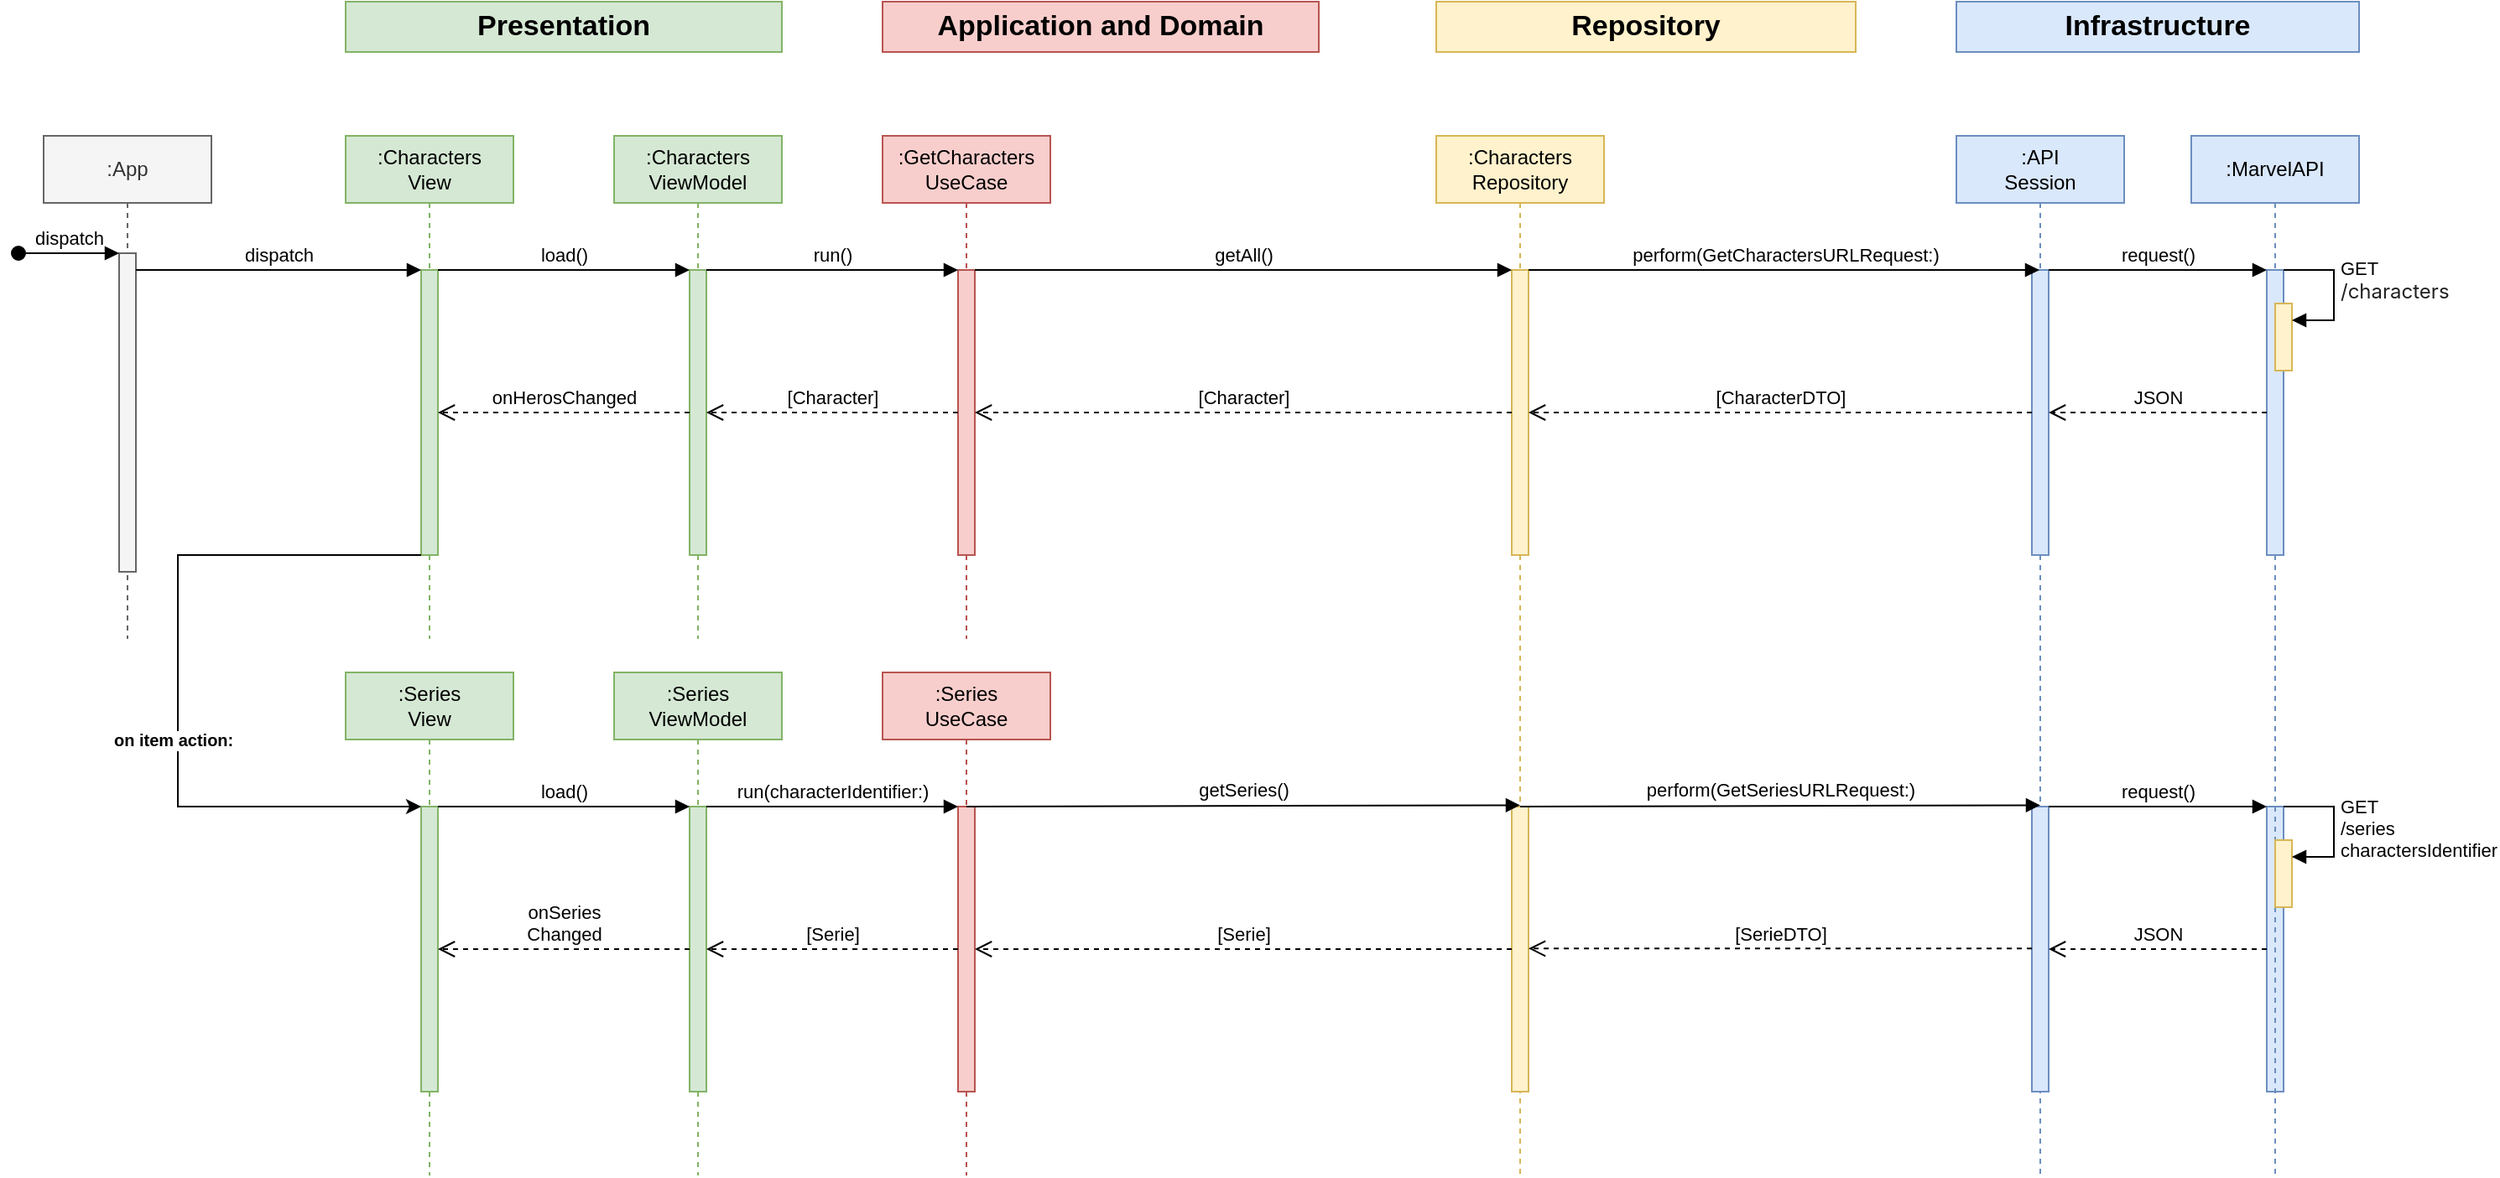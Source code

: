 <mxfile version="27.0.9">
  <diagram name="Page-1" id="2YBvvXClWsGukQMizWep">
    <mxGraphModel dx="2334" dy="923" grid="1" gridSize="10" guides="1" tooltips="1" connect="1" arrows="1" fold="1" page="1" pageScale="1" pageWidth="850" pageHeight="1100" math="0" shadow="0">
      <root>
        <mxCell id="0" />
        <mxCell id="1" parent="0" />
        <mxCell id="7nyoVktJoLN_UJLBlu4n-43" value="" style="html=1;points=[];perimeter=orthogonalPerimeter;outlineConnect=0;targetShapes=umlLifeline;portConstraint=eastwest;newEdgeStyle={&quot;edgeStyle&quot;:&quot;elbowEdgeStyle&quot;,&quot;elbow&quot;:&quot;vertical&quot;,&quot;curved&quot;:0,&quot;rounded&quot;:0};fillColor=#dae8fc;strokeColor=#6c8ebf;" vertex="1" parent="1">
          <mxGeometry x="525" y="520" width="10" height="170" as="geometry" />
        </mxCell>
        <mxCell id="aM9ryv3xv72pqoxQDRHE-1" value=":App" style="shape=umlLifeline;perimeter=lifelinePerimeter;whiteSpace=wrap;html=1;container=0;dropTarget=0;collapsible=0;recursiveResize=0;outlineConnect=0;portConstraint=eastwest;newEdgeStyle={&quot;edgeStyle&quot;:&quot;elbowEdgeStyle&quot;,&quot;elbow&quot;:&quot;vertical&quot;,&quot;curved&quot;:0,&quot;rounded&quot;:0};fillColor=#f5f5f5;fontColor=#333333;strokeColor=#666666;" parent="1" vertex="1">
          <mxGeometry x="-800" y="120" width="100" height="300" as="geometry" />
        </mxCell>
        <mxCell id="aM9ryv3xv72pqoxQDRHE-2" value="" style="html=1;points=[];perimeter=orthogonalPerimeter;outlineConnect=0;targetShapes=umlLifeline;portConstraint=eastwest;newEdgeStyle={&quot;edgeStyle&quot;:&quot;elbowEdgeStyle&quot;,&quot;elbow&quot;:&quot;vertical&quot;,&quot;curved&quot;:0,&quot;rounded&quot;:0};fillColor=#f5f5f5;fontColor=#333333;strokeColor=#666666;" parent="aM9ryv3xv72pqoxQDRHE-1" vertex="1">
          <mxGeometry x="45" y="70" width="10" height="190" as="geometry" />
        </mxCell>
        <mxCell id="aM9ryv3xv72pqoxQDRHE-3" value="dispatch" style="html=1;verticalAlign=bottom;startArrow=oval;endArrow=block;startSize=8;edgeStyle=elbowEdgeStyle;elbow=vertical;curved=0;rounded=0;" parent="aM9ryv3xv72pqoxQDRHE-1" target="aM9ryv3xv72pqoxQDRHE-2" edge="1">
          <mxGeometry relative="1" as="geometry">
            <mxPoint x="-15" y="70" as="sourcePoint" />
          </mxGeometry>
        </mxCell>
        <mxCell id="aM9ryv3xv72pqoxQDRHE-5" value=":Characters&lt;div&gt;View&lt;/div&gt;" style="shape=umlLifeline;perimeter=lifelinePerimeter;whiteSpace=wrap;html=1;container=0;dropTarget=0;collapsible=0;recursiveResize=0;outlineConnect=0;portConstraint=eastwest;newEdgeStyle={&quot;edgeStyle&quot;:&quot;elbowEdgeStyle&quot;,&quot;elbow&quot;:&quot;vertical&quot;,&quot;curved&quot;:0,&quot;rounded&quot;:0};fillColor=#d5e8d4;strokeColor=#82b366;" parent="1" vertex="1">
          <mxGeometry x="-620" y="120" width="100" height="300" as="geometry" />
        </mxCell>
        <mxCell id="aM9ryv3xv72pqoxQDRHE-6" value="" style="html=1;points=[];perimeter=orthogonalPerimeter;outlineConnect=0;targetShapes=umlLifeline;portConstraint=eastwest;newEdgeStyle={&quot;edgeStyle&quot;:&quot;elbowEdgeStyle&quot;,&quot;elbow&quot;:&quot;vertical&quot;,&quot;curved&quot;:0,&quot;rounded&quot;:0};fillColor=#d5e8d4;strokeColor=#82b366;" parent="aM9ryv3xv72pqoxQDRHE-5" vertex="1">
          <mxGeometry x="45" y="80" width="10" height="170" as="geometry" />
        </mxCell>
        <mxCell id="aM9ryv3xv72pqoxQDRHE-7" value="dispatch" style="html=1;verticalAlign=bottom;endArrow=block;edgeStyle=elbowEdgeStyle;elbow=vertical;curved=0;rounded=0;" parent="1" source="aM9ryv3xv72pqoxQDRHE-2" target="aM9ryv3xv72pqoxQDRHE-6" edge="1">
          <mxGeometry relative="1" as="geometry">
            <mxPoint x="-645" y="210" as="sourcePoint" />
            <Array as="points">
              <mxPoint x="-660" y="200" />
            </Array>
          </mxGeometry>
        </mxCell>
        <mxCell id="7nyoVktJoLN_UJLBlu4n-1" value="Presentation" style="text;html=1;align=center;verticalAlign=middle;whiteSpace=wrap;rounded=0;fontSize=17;fontStyle=1;fillColor=#d5e8d4;strokeColor=#82b366;" vertex="1" parent="1">
          <mxGeometry x="-620" y="40" width="260" height="30" as="geometry" />
        </mxCell>
        <mxCell id="7nyoVktJoLN_UJLBlu4n-2" value="Application and Domain" style="text;html=1;align=center;verticalAlign=middle;whiteSpace=wrap;rounded=0;fontSize=17;fontStyle=1;fillColor=#f8cecc;strokeColor=#b85450;" vertex="1" parent="1">
          <mxGeometry x="-300" y="40" width="260" height="30" as="geometry" />
        </mxCell>
        <mxCell id="7nyoVktJoLN_UJLBlu4n-3" value="Repository" style="text;html=1;align=center;verticalAlign=middle;whiteSpace=wrap;rounded=0;fontSize=17;fontStyle=1;fillColor=#fff2cc;strokeColor=#d6b656;" vertex="1" parent="1">
          <mxGeometry x="30" y="40" width="250" height="30" as="geometry" />
        </mxCell>
        <mxCell id="7nyoVktJoLN_UJLBlu4n-4" value="Infrastructure" style="text;html=1;align=center;verticalAlign=middle;whiteSpace=wrap;rounded=0;fontSize=17;fontStyle=1;fillColor=#dae8fc;strokeColor=#6c8ebf;" vertex="1" parent="1">
          <mxGeometry x="340" y="40" width="240" height="30" as="geometry" />
        </mxCell>
        <mxCell id="7nyoVktJoLN_UJLBlu4n-5" value=":Characters&lt;div&gt;ViewModel&lt;/div&gt;" style="shape=umlLifeline;perimeter=lifelinePerimeter;whiteSpace=wrap;html=1;container=1;dropTarget=0;collapsible=0;recursiveResize=0;outlineConnect=0;portConstraint=eastwest;newEdgeStyle={&quot;edgeStyle&quot;:&quot;elbowEdgeStyle&quot;,&quot;elbow&quot;:&quot;vertical&quot;,&quot;curved&quot;:0,&quot;rounded&quot;:0};fillColor=#d5e8d4;strokeColor=#82b366;" vertex="1" parent="1">
          <mxGeometry x="-460" y="120" width="100" height="300" as="geometry" />
        </mxCell>
        <mxCell id="7nyoVktJoLN_UJLBlu4n-15" value="" style="html=1;points=[];perimeter=orthogonalPerimeter;outlineConnect=0;targetShapes=umlLifeline;portConstraint=eastwest;newEdgeStyle={&quot;edgeStyle&quot;:&quot;elbowEdgeStyle&quot;,&quot;elbow&quot;:&quot;vertical&quot;,&quot;curved&quot;:0,&quot;rounded&quot;:0};fillColor=#d5e8d4;strokeColor=#82b366;" vertex="1" parent="7nyoVktJoLN_UJLBlu4n-5">
          <mxGeometry x="45" y="80" width="10" height="170" as="geometry" />
        </mxCell>
        <mxCell id="7nyoVktJoLN_UJLBlu4n-6" value=":Characters&lt;div&gt;Repository&lt;/div&gt;" style="shape=umlLifeline;perimeter=lifelinePerimeter;whiteSpace=wrap;html=1;container=1;dropTarget=0;collapsible=0;recursiveResize=0;outlineConnect=0;portConstraint=eastwest;newEdgeStyle={&quot;edgeStyle&quot;:&quot;elbowEdgeStyle&quot;,&quot;elbow&quot;:&quot;vertical&quot;,&quot;curved&quot;:0,&quot;rounded&quot;:0};fillColor=#fff2cc;strokeColor=#d6b656;" vertex="1" parent="1">
          <mxGeometry x="30" y="120" width="100" height="620" as="geometry" />
        </mxCell>
        <mxCell id="7nyoVktJoLN_UJLBlu4n-18" value="" style="html=1;points=[];perimeter=orthogonalPerimeter;outlineConnect=0;targetShapes=umlLifeline;portConstraint=eastwest;newEdgeStyle={&quot;edgeStyle&quot;:&quot;elbowEdgeStyle&quot;,&quot;elbow&quot;:&quot;vertical&quot;,&quot;curved&quot;:0,&quot;rounded&quot;:0};fillColor=#fff2cc;strokeColor=#d6b656;" vertex="1" parent="7nyoVktJoLN_UJLBlu4n-6">
          <mxGeometry x="45" y="80" width="10" height="170" as="geometry" />
        </mxCell>
        <mxCell id="7nyoVktJoLN_UJLBlu4n-41" value="" style="html=1;points=[];perimeter=orthogonalPerimeter;outlineConnect=0;targetShapes=umlLifeline;portConstraint=eastwest;newEdgeStyle={&quot;edgeStyle&quot;:&quot;elbowEdgeStyle&quot;,&quot;elbow&quot;:&quot;vertical&quot;,&quot;curved&quot;:0,&quot;rounded&quot;:0};fillColor=#fff2cc;strokeColor=#d6b656;" vertex="1" parent="7nyoVktJoLN_UJLBlu4n-6">
          <mxGeometry x="45" y="400" width="10" height="170" as="geometry" />
        </mxCell>
        <mxCell id="7nyoVktJoLN_UJLBlu4n-10" value=":GetCharacters&lt;div&gt;UseCase&lt;/div&gt;" style="shape=umlLifeline;perimeter=lifelinePerimeter;whiteSpace=wrap;html=1;container=1;dropTarget=0;collapsible=0;recursiveResize=0;outlineConnect=0;portConstraint=eastwest;newEdgeStyle={&quot;edgeStyle&quot;:&quot;elbowEdgeStyle&quot;,&quot;elbow&quot;:&quot;vertical&quot;,&quot;curved&quot;:0,&quot;rounded&quot;:0};fillColor=#f8cecc;strokeColor=#b85450;" vertex="1" parent="1">
          <mxGeometry x="-300" y="120" width="100" height="300" as="geometry" />
        </mxCell>
        <mxCell id="7nyoVktJoLN_UJLBlu4n-17" value="" style="html=1;points=[];perimeter=orthogonalPerimeter;outlineConnect=0;targetShapes=umlLifeline;portConstraint=eastwest;newEdgeStyle={&quot;edgeStyle&quot;:&quot;elbowEdgeStyle&quot;,&quot;elbow&quot;:&quot;vertical&quot;,&quot;curved&quot;:0,&quot;rounded&quot;:0};fillColor=#f8cecc;strokeColor=#b85450;" vertex="1" parent="7nyoVktJoLN_UJLBlu4n-10">
          <mxGeometry x="45" y="80" width="10" height="170" as="geometry" />
        </mxCell>
        <mxCell id="7nyoVktJoLN_UJLBlu4n-11" value=":API&lt;div&gt;Session&lt;/div&gt;" style="shape=umlLifeline;perimeter=lifelinePerimeter;whiteSpace=wrap;html=1;container=1;dropTarget=0;collapsible=0;recursiveResize=0;outlineConnect=0;portConstraint=eastwest;newEdgeStyle={&quot;edgeStyle&quot;:&quot;elbowEdgeStyle&quot;,&quot;elbow&quot;:&quot;vertical&quot;,&quot;curved&quot;:0,&quot;rounded&quot;:0};fillColor=#dae8fc;strokeColor=#6c8ebf;" vertex="1" parent="1">
          <mxGeometry x="340" y="120" width="100" height="620" as="geometry" />
        </mxCell>
        <mxCell id="7nyoVktJoLN_UJLBlu4n-19" value="" style="html=1;points=[];perimeter=orthogonalPerimeter;outlineConnect=0;targetShapes=umlLifeline;portConstraint=eastwest;newEdgeStyle={&quot;edgeStyle&quot;:&quot;elbowEdgeStyle&quot;,&quot;elbow&quot;:&quot;vertical&quot;,&quot;curved&quot;:0,&quot;rounded&quot;:0};fillColor=#dae8fc;strokeColor=#6c8ebf;" vertex="1" parent="7nyoVktJoLN_UJLBlu4n-11">
          <mxGeometry x="45" y="80" width="10" height="170" as="geometry" />
        </mxCell>
        <mxCell id="7nyoVktJoLN_UJLBlu4n-12" value=":Series&lt;div&gt;View&lt;/div&gt;" style="shape=umlLifeline;perimeter=lifelinePerimeter;whiteSpace=wrap;html=1;container=1;dropTarget=0;collapsible=0;recursiveResize=0;outlineConnect=0;portConstraint=eastwest;newEdgeStyle={&quot;edgeStyle&quot;:&quot;elbowEdgeStyle&quot;,&quot;elbow&quot;:&quot;vertical&quot;,&quot;curved&quot;:0,&quot;rounded&quot;:0};fillColor=#d5e8d4;strokeColor=#82b366;" vertex="1" parent="1">
          <mxGeometry x="-620" y="440" width="100" height="300" as="geometry" />
        </mxCell>
        <mxCell id="7nyoVktJoLN_UJLBlu4n-32" value="" style="html=1;points=[];perimeter=orthogonalPerimeter;outlineConnect=0;targetShapes=umlLifeline;portConstraint=eastwest;newEdgeStyle={&quot;edgeStyle&quot;:&quot;elbowEdgeStyle&quot;,&quot;elbow&quot;:&quot;vertical&quot;,&quot;curved&quot;:0,&quot;rounded&quot;:0};fillColor=#d5e8d4;strokeColor=#82b366;" vertex="1" parent="7nyoVktJoLN_UJLBlu4n-12">
          <mxGeometry x="45" y="80" width="10" height="170" as="geometry" />
        </mxCell>
        <mxCell id="7nyoVktJoLN_UJLBlu4n-13" value=":MarvelAPI" style="shape=umlLifeline;perimeter=lifelinePerimeter;whiteSpace=wrap;html=1;container=1;dropTarget=0;collapsible=0;recursiveResize=0;outlineConnect=0;portConstraint=eastwest;newEdgeStyle={&quot;edgeStyle&quot;:&quot;elbowEdgeStyle&quot;,&quot;elbow&quot;:&quot;vertical&quot;,&quot;curved&quot;:0,&quot;rounded&quot;:0};fillColor=#dae8fc;strokeColor=#6c8ebf;" vertex="1" parent="1">
          <mxGeometry x="480" y="120" width="100" height="620" as="geometry" />
        </mxCell>
        <mxCell id="7nyoVktJoLN_UJLBlu4n-20" value="" style="html=1;points=[];perimeter=orthogonalPerimeter;outlineConnect=0;targetShapes=umlLifeline;portConstraint=eastwest;newEdgeStyle={&quot;edgeStyle&quot;:&quot;elbowEdgeStyle&quot;,&quot;elbow&quot;:&quot;vertical&quot;,&quot;curved&quot;:0,&quot;rounded&quot;:0};fillColor=#dae8fc;strokeColor=#6c8ebf;" vertex="1" parent="7nyoVktJoLN_UJLBlu4n-13">
          <mxGeometry x="45" y="80" width="10" height="170" as="geometry" />
        </mxCell>
        <mxCell id="7nyoVktJoLN_UJLBlu4n-24" value="" style="html=1;points=[[0,0,0,0,5],[0,1,0,0,-5],[1,0,0,0,5],[1,1,0,0,-5]];perimeter=orthogonalPerimeter;outlineConnect=0;targetShapes=umlLifeline;portConstraint=eastwest;newEdgeStyle={&quot;curved&quot;:0,&quot;rounded&quot;:0};fillColor=#fff2cc;strokeColor=#d6b656;" vertex="1" parent="7nyoVktJoLN_UJLBlu4n-13">
          <mxGeometry x="50" y="100" width="10" height="40" as="geometry" />
        </mxCell>
        <mxCell id="7nyoVktJoLN_UJLBlu4n-25" value="GET&lt;div&gt;&lt;span style=&quot;color: rgb(33, 33, 33); font-family: Inter, system-ui, -apple-system, &amp;quot;system-ui&amp;quot;, &amp;quot;Segoe UI&amp;quot;, Roboto, Oxygen, Ubuntu, Cantarell, &amp;quot;Fira Sans&amp;quot;, &amp;quot;Droid Sans&amp;quot;, Helvetica, Arial, sans-serif; font-size: 12px; white-space: pre-wrap;&quot;&gt;/characters&lt;/span&gt;&lt;br&gt;&lt;div&gt;&lt;br&gt;&lt;/div&gt;&lt;/div&gt;" style="html=1;align=left;spacingLeft=2;endArrow=block;rounded=0;edgeStyle=orthogonalEdgeStyle;curved=0;rounded=0;" edge="1" target="7nyoVktJoLN_UJLBlu4n-24" parent="7nyoVktJoLN_UJLBlu4n-13">
          <mxGeometry relative="1" as="geometry">
            <mxPoint x="55" y="80" as="sourcePoint" />
            <Array as="points">
              <mxPoint x="85" y="110" />
            </Array>
          </mxGeometry>
        </mxCell>
        <mxCell id="7nyoVktJoLN_UJLBlu4n-53" value="" style="html=1;points=[[0,0,0,0,5],[0,1,0,0,-5],[1,0,0,0,5],[1,1,0,0,-5]];perimeter=orthogonalPerimeter;outlineConnect=0;targetShapes=umlLifeline;portConstraint=eastwest;newEdgeStyle={&quot;curved&quot;:0,&quot;rounded&quot;:0};fillColor=#fff2cc;strokeColor=#d6b656;" vertex="1" parent="7nyoVktJoLN_UJLBlu4n-13">
          <mxGeometry x="50" y="420" width="10" height="40" as="geometry" />
        </mxCell>
        <mxCell id="7nyoVktJoLN_UJLBlu4n-54" value="GET&lt;div&gt;/series&lt;/div&gt;&lt;div&gt;charactersIdentifier&lt;/div&gt;" style="html=1;align=left;spacingLeft=2;endArrow=block;rounded=0;edgeStyle=orthogonalEdgeStyle;curved=0;rounded=0;" edge="1" target="7nyoVktJoLN_UJLBlu4n-53" parent="7nyoVktJoLN_UJLBlu4n-13">
          <mxGeometry relative="1" as="geometry">
            <mxPoint x="55" y="400" as="sourcePoint" />
            <Array as="points">
              <mxPoint x="85" y="430" />
            </Array>
          </mxGeometry>
        </mxCell>
        <mxCell id="7nyoVktJoLN_UJLBlu4n-14" value="load()" style="html=1;verticalAlign=bottom;endArrow=block;edgeStyle=elbowEdgeStyle;elbow=vertical;curved=0;rounded=0;" edge="1" parent="1" source="aM9ryv3xv72pqoxQDRHE-6" target="7nyoVktJoLN_UJLBlu4n-15">
          <mxGeometry relative="1" as="geometry">
            <mxPoint x="-550" y="200" as="sourcePoint" />
            <Array as="points">
              <mxPoint x="-485" y="200" />
            </Array>
            <mxPoint x="-440" y="200" as="targetPoint" />
          </mxGeometry>
        </mxCell>
        <mxCell id="7nyoVktJoLN_UJLBlu4n-16" value="run()" style="html=1;verticalAlign=bottom;endArrow=block;edgeStyle=elbowEdgeStyle;elbow=vertical;curved=0;rounded=0;" edge="1" parent="1" source="7nyoVktJoLN_UJLBlu4n-15" target="7nyoVktJoLN_UJLBlu4n-17">
          <mxGeometry relative="1" as="geometry">
            <mxPoint x="-390" y="200" as="sourcePoint" />
            <Array as="points">
              <mxPoint x="-330" y="200" />
            </Array>
            <mxPoint x="-260" y="200" as="targetPoint" />
          </mxGeometry>
        </mxCell>
        <mxCell id="7nyoVktJoLN_UJLBlu4n-21" value="getAll()" style="html=1;verticalAlign=bottom;endArrow=block;edgeStyle=elbowEdgeStyle;elbow=vertical;curved=0;rounded=0;" edge="1" parent="1" source="7nyoVktJoLN_UJLBlu4n-17" target="7nyoVktJoLN_UJLBlu4n-18">
          <mxGeometry relative="1" as="geometry">
            <mxPoint x="-230" y="200" as="sourcePoint" />
            <Array as="points">
              <mxPoint x="-155" y="200" />
            </Array>
            <mxPoint x="-80" y="200" as="targetPoint" />
          </mxGeometry>
        </mxCell>
        <mxCell id="7nyoVktJoLN_UJLBlu4n-22" value="perform(GetCharactersURLRequest:)" style="html=1;verticalAlign=bottom;endArrow=block;edgeStyle=elbowEdgeStyle;elbow=vertical;curved=0;rounded=0;" edge="1" parent="1" source="7nyoVktJoLN_UJLBlu4n-18" target="7nyoVktJoLN_UJLBlu4n-11">
          <mxGeometry relative="1" as="geometry">
            <mxPoint x="90" y="200" as="sourcePoint" />
            <Array as="points">
              <mxPoint x="180" y="200" />
            </Array>
            <mxPoint x="410" y="200" as="targetPoint" />
          </mxGeometry>
        </mxCell>
        <mxCell id="7nyoVktJoLN_UJLBlu4n-23" value="request()" style="html=1;verticalAlign=bottom;endArrow=block;edgeStyle=elbowEdgeStyle;elbow=vertical;curved=0;rounded=0;" edge="1" parent="1" source="7nyoVktJoLN_UJLBlu4n-19" target="7nyoVktJoLN_UJLBlu4n-20">
          <mxGeometry relative="1" as="geometry">
            <mxPoint x="410" y="200" as="sourcePoint" />
            <Array as="points">
              <mxPoint x="475" y="200" />
            </Array>
            <mxPoint x="500" y="200" as="targetPoint" />
          </mxGeometry>
        </mxCell>
        <mxCell id="7nyoVktJoLN_UJLBlu4n-26" value="JSON" style="html=1;verticalAlign=bottom;endArrow=open;dashed=1;endSize=8;curved=0;rounded=0;" edge="1" parent="1" source="7nyoVktJoLN_UJLBlu4n-20" target="7nyoVktJoLN_UJLBlu4n-19">
          <mxGeometry relative="1" as="geometry">
            <mxPoint x="520" y="320" as="sourcePoint" />
            <mxPoint x="440" y="320" as="targetPoint" />
          </mxGeometry>
        </mxCell>
        <mxCell id="7nyoVktJoLN_UJLBlu4n-27" value="[CharacterDTO]" style="html=1;verticalAlign=bottom;endArrow=open;dashed=1;endSize=8;curved=0;rounded=0;" edge="1" parent="1" source="7nyoVktJoLN_UJLBlu4n-19" target="7nyoVktJoLN_UJLBlu4n-18">
          <mxGeometry relative="1" as="geometry">
            <mxPoint x="370" y="290" as="sourcePoint" />
            <mxPoint x="290" y="290" as="targetPoint" />
          </mxGeometry>
        </mxCell>
        <mxCell id="7nyoVktJoLN_UJLBlu4n-28" value="[Character]" style="html=1;verticalAlign=bottom;endArrow=open;dashed=1;endSize=8;curved=0;rounded=0;" edge="1" parent="1" source="7nyoVktJoLN_UJLBlu4n-18" target="7nyoVktJoLN_UJLBlu4n-17">
          <mxGeometry relative="1" as="geometry">
            <mxPoint x="10" y="290" as="sourcePoint" />
            <mxPoint x="-70" y="290" as="targetPoint" />
          </mxGeometry>
        </mxCell>
        <mxCell id="7nyoVktJoLN_UJLBlu4n-29" value="[Character]" style="html=1;verticalAlign=bottom;endArrow=open;dashed=1;endSize=8;curved=0;rounded=0;" edge="1" parent="1" source="7nyoVktJoLN_UJLBlu4n-17" target="7nyoVktJoLN_UJLBlu4n-15">
          <mxGeometry relative="1" as="geometry">
            <mxPoint x="-270" y="280" as="sourcePoint" />
            <mxPoint x="-350" y="280" as="targetPoint" />
          </mxGeometry>
        </mxCell>
        <mxCell id="7nyoVktJoLN_UJLBlu4n-30" value="onHerosChanged" style="html=1;verticalAlign=bottom;endArrow=open;dashed=1;endSize=8;curved=0;rounded=0;" edge="1" parent="1" source="7nyoVktJoLN_UJLBlu4n-15" target="aM9ryv3xv72pqoxQDRHE-6">
          <mxGeometry relative="1" as="geometry">
            <mxPoint x="-440" y="290" as="sourcePoint" />
            <mxPoint x="-520" y="290" as="targetPoint" />
          </mxGeometry>
        </mxCell>
        <mxCell id="7nyoVktJoLN_UJLBlu4n-33" value=":Series&lt;div&gt;ViewModel&lt;/div&gt;" style="shape=umlLifeline;perimeter=lifelinePerimeter;whiteSpace=wrap;html=1;container=1;dropTarget=0;collapsible=0;recursiveResize=0;outlineConnect=0;portConstraint=eastwest;newEdgeStyle={&quot;edgeStyle&quot;:&quot;elbowEdgeStyle&quot;,&quot;elbow&quot;:&quot;vertical&quot;,&quot;curved&quot;:0,&quot;rounded&quot;:0};fillColor=#d5e8d4;strokeColor=#82b366;" vertex="1" parent="1">
          <mxGeometry x="-460" y="440" width="100" height="300" as="geometry" />
        </mxCell>
        <mxCell id="7nyoVktJoLN_UJLBlu4n-34" value="" style="html=1;points=[];perimeter=orthogonalPerimeter;outlineConnect=0;targetShapes=umlLifeline;portConstraint=eastwest;newEdgeStyle={&quot;edgeStyle&quot;:&quot;elbowEdgeStyle&quot;,&quot;elbow&quot;:&quot;vertical&quot;,&quot;curved&quot;:0,&quot;rounded&quot;:0};fillColor=#d5e8d4;strokeColor=#82b366;" vertex="1" parent="7nyoVktJoLN_UJLBlu4n-33">
          <mxGeometry x="45" y="80" width="10" height="170" as="geometry" />
        </mxCell>
        <mxCell id="7nyoVktJoLN_UJLBlu4n-35" value=":Series&lt;div&gt;UseCase&lt;/div&gt;" style="shape=umlLifeline;perimeter=lifelinePerimeter;whiteSpace=wrap;html=1;container=1;dropTarget=0;collapsible=0;recursiveResize=0;outlineConnect=0;portConstraint=eastwest;newEdgeStyle={&quot;edgeStyle&quot;:&quot;elbowEdgeStyle&quot;,&quot;elbow&quot;:&quot;vertical&quot;,&quot;curved&quot;:0,&quot;rounded&quot;:0};fillColor=#f8cecc;strokeColor=#b85450;" vertex="1" parent="1">
          <mxGeometry x="-300" y="440" width="100" height="300" as="geometry" />
        </mxCell>
        <mxCell id="7nyoVktJoLN_UJLBlu4n-36" value="" style="html=1;points=[];perimeter=orthogonalPerimeter;outlineConnect=0;targetShapes=umlLifeline;portConstraint=eastwest;newEdgeStyle={&quot;edgeStyle&quot;:&quot;elbowEdgeStyle&quot;,&quot;elbow&quot;:&quot;vertical&quot;,&quot;curved&quot;:0,&quot;rounded&quot;:0};fillColor=#f8cecc;strokeColor=#b85450;" vertex="1" parent="7nyoVktJoLN_UJLBlu4n-35">
          <mxGeometry x="45" y="80" width="10" height="170" as="geometry" />
        </mxCell>
        <mxCell id="7nyoVktJoLN_UJLBlu4n-42" value="" style="html=1;points=[];perimeter=orthogonalPerimeter;outlineConnect=0;targetShapes=umlLifeline;portConstraint=eastwest;newEdgeStyle={&quot;edgeStyle&quot;:&quot;elbowEdgeStyle&quot;,&quot;elbow&quot;:&quot;vertical&quot;,&quot;curved&quot;:0,&quot;rounded&quot;:0};fillColor=#dae8fc;strokeColor=#6c8ebf;" vertex="1" parent="1">
          <mxGeometry x="385" y="520" width="10" height="170" as="geometry" />
        </mxCell>
        <mxCell id="7nyoVktJoLN_UJLBlu4n-44" value="load()" style="html=1;verticalAlign=bottom;endArrow=block;edgeStyle=elbowEdgeStyle;elbow=vertical;curved=0;rounded=0;" edge="1" parent="1" source="7nyoVktJoLN_UJLBlu4n-32" target="7nyoVktJoLN_UJLBlu4n-34">
          <mxGeometry relative="1" as="geometry">
            <mxPoint x="-550" y="520" as="sourcePoint" />
            <Array as="points">
              <mxPoint x="-485" y="520" />
            </Array>
            <mxPoint x="-430" y="520" as="targetPoint" />
          </mxGeometry>
        </mxCell>
        <mxCell id="7nyoVktJoLN_UJLBlu4n-48" value="run(characterIdentifier:)" style="html=1;verticalAlign=bottom;endArrow=block;edgeStyle=elbowEdgeStyle;elbow=vertical;curved=0;rounded=0;" edge="1" parent="1" source="7nyoVktJoLN_UJLBlu4n-34" target="7nyoVktJoLN_UJLBlu4n-36">
          <mxGeometry relative="1" as="geometry">
            <mxPoint x="-390" y="520" as="sourcePoint" />
            <Array as="points">
              <mxPoint x="-335" y="520" />
            </Array>
            <mxPoint x="-260" y="520" as="targetPoint" />
          </mxGeometry>
        </mxCell>
        <mxCell id="7nyoVktJoLN_UJLBlu4n-49" value="getSeries()" style="html=1;verticalAlign=bottom;endArrow=block;edgeStyle=elbowEdgeStyle;elbow=vertical;curved=0;rounded=0;" edge="1" parent="1" source="7nyoVktJoLN_UJLBlu4n-36" target="7nyoVktJoLN_UJLBlu4n-41">
          <mxGeometry relative="1" as="geometry">
            <mxPoint x="-200" y="519.2" as="sourcePoint" />
            <Array as="points">
              <mxPoint x="-130" y="519.2" />
            </Array>
            <mxPoint x="-50" y="519.2" as="targetPoint" />
          </mxGeometry>
        </mxCell>
        <mxCell id="7nyoVktJoLN_UJLBlu4n-51" value="perform(GetSeriesURLRequest:)" style="html=1;verticalAlign=bottom;endArrow=block;edgeStyle=elbowEdgeStyle;elbow=vertical;curved=0;rounded=0;" edge="1" parent="1" source="7nyoVktJoLN_UJLBlu4n-41" target="7nyoVktJoLN_UJLBlu4n-42">
          <mxGeometry relative="1" as="geometry">
            <mxPoint x="95" y="520" as="sourcePoint" />
            <Array as="points">
              <mxPoint x="215" y="519.2" />
            </Array>
            <mxPoint x="320" y="520" as="targetPoint" />
          </mxGeometry>
        </mxCell>
        <mxCell id="7nyoVktJoLN_UJLBlu4n-52" value="request()" style="html=1;verticalAlign=bottom;endArrow=block;edgeStyle=elbowEdgeStyle;elbow=vertical;curved=0;rounded=0;" edge="1" parent="1">
          <mxGeometry relative="1" as="geometry">
            <mxPoint x="395" y="520" as="sourcePoint" />
            <Array as="points">
              <mxPoint x="485" y="520" />
            </Array>
            <mxPoint x="525" y="520" as="targetPoint" />
          </mxGeometry>
        </mxCell>
        <mxCell id="7nyoVktJoLN_UJLBlu4n-55" value="JSON" style="html=1;verticalAlign=bottom;endArrow=open;dashed=1;endSize=8;curved=0;rounded=0;" edge="1" parent="1" source="7nyoVktJoLN_UJLBlu4n-43" target="7nyoVktJoLN_UJLBlu4n-42">
          <mxGeometry relative="1" as="geometry">
            <mxPoint x="520" y="604.68" as="sourcePoint" />
            <mxPoint x="440" y="604.68" as="targetPoint" />
          </mxGeometry>
        </mxCell>
        <mxCell id="7nyoVktJoLN_UJLBlu4n-56" value="[SerieDTO]" style="html=1;verticalAlign=bottom;endArrow=open;dashed=1;endSize=8;curved=0;rounded=0;" edge="1" parent="1" target="7nyoVktJoLN_UJLBlu4n-41">
          <mxGeometry relative="1" as="geometry">
            <mxPoint x="385" y="604.68" as="sourcePoint" />
            <mxPoint x="305" y="604.68" as="targetPoint" />
          </mxGeometry>
        </mxCell>
        <mxCell id="7nyoVktJoLN_UJLBlu4n-57" value="[Serie]" style="html=1;verticalAlign=bottom;endArrow=open;dashed=1;endSize=8;curved=0;rounded=0;" edge="1" parent="1" source="7nyoVktJoLN_UJLBlu4n-41" target="7nyoVktJoLN_UJLBlu4n-36">
          <mxGeometry relative="1" as="geometry">
            <mxPoint x="-50" y="604.68" as="sourcePoint" />
            <mxPoint x="-130" y="604.68" as="targetPoint" />
          </mxGeometry>
        </mxCell>
        <mxCell id="7nyoVktJoLN_UJLBlu4n-58" value="[Serie]" style="html=1;verticalAlign=bottom;endArrow=open;dashed=1;endSize=8;curved=0;rounded=0;" edge="1" parent="1" source="7nyoVktJoLN_UJLBlu4n-36" target="7nyoVktJoLN_UJLBlu4n-34">
          <mxGeometry relative="1" as="geometry">
            <mxPoint x="-310" y="604.63" as="sourcePoint" />
            <mxPoint x="-390" y="604.63" as="targetPoint" />
          </mxGeometry>
        </mxCell>
        <mxCell id="7nyoVktJoLN_UJLBlu4n-59" value="onSeries&lt;div&gt;Changed&lt;/div&gt;" style="html=1;verticalAlign=bottom;endArrow=open;dashed=1;endSize=8;curved=0;rounded=0;" edge="1" parent="1" source="7nyoVktJoLN_UJLBlu4n-34" target="7nyoVktJoLN_UJLBlu4n-32">
          <mxGeometry relative="1" as="geometry">
            <mxPoint x="-450" y="610" as="sourcePoint" />
            <mxPoint x="-550" y="610" as="targetPoint" />
          </mxGeometry>
        </mxCell>
        <mxCell id="7nyoVktJoLN_UJLBlu4n-60" value="&lt;b&gt;on item action:&lt;/b&gt;" style="rounded=0;orthogonalLoop=1;jettySize=auto;html=1;edgeStyle=orthogonalEdgeStyle;elbow=vertical;fontSize=10;align=left;" edge="1" parent="1" target="7nyoVktJoLN_UJLBlu4n-32">
          <mxGeometry x="0.159" y="-40" relative="1" as="geometry">
            <mxPoint x="-575" y="370.0" as="sourcePoint" />
            <mxPoint x="-575" y="540" as="targetPoint" />
            <Array as="points">
              <mxPoint x="-720" y="370" />
              <mxPoint x="-720" y="520" />
            </Array>
            <mxPoint as="offset" />
          </mxGeometry>
        </mxCell>
      </root>
    </mxGraphModel>
  </diagram>
</mxfile>
